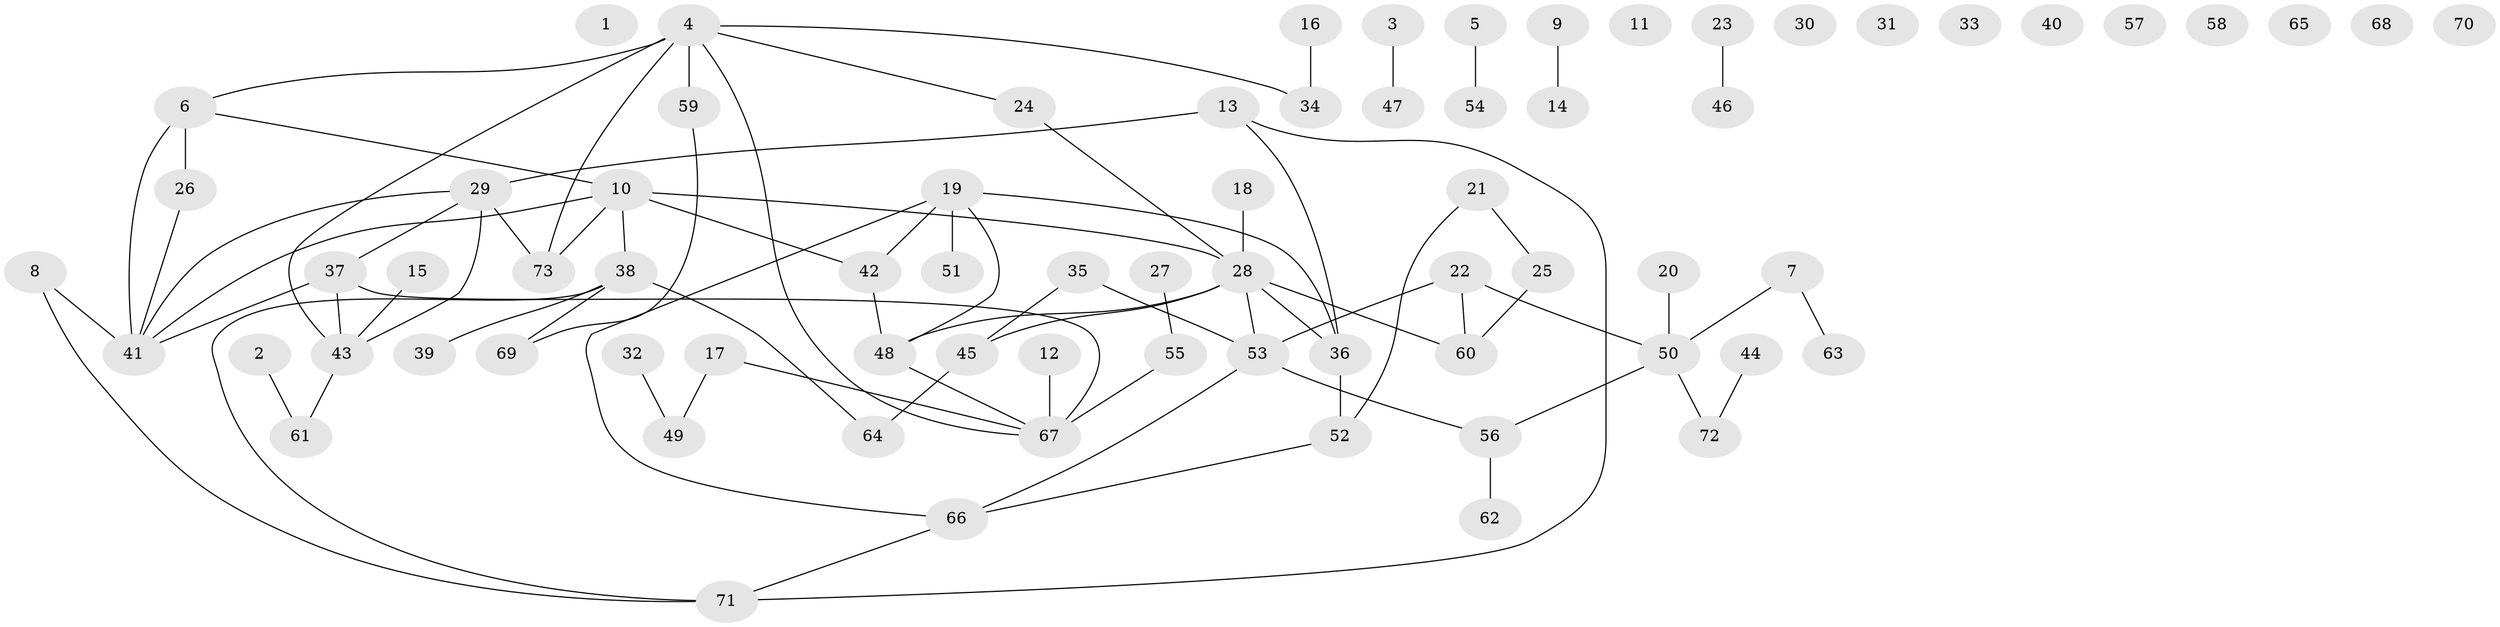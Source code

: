 // Generated by graph-tools (version 1.1) at 2025/33/03/09/25 02:33:40]
// undirected, 73 vertices, 82 edges
graph export_dot {
graph [start="1"]
  node [color=gray90,style=filled];
  1;
  2;
  3;
  4;
  5;
  6;
  7;
  8;
  9;
  10;
  11;
  12;
  13;
  14;
  15;
  16;
  17;
  18;
  19;
  20;
  21;
  22;
  23;
  24;
  25;
  26;
  27;
  28;
  29;
  30;
  31;
  32;
  33;
  34;
  35;
  36;
  37;
  38;
  39;
  40;
  41;
  42;
  43;
  44;
  45;
  46;
  47;
  48;
  49;
  50;
  51;
  52;
  53;
  54;
  55;
  56;
  57;
  58;
  59;
  60;
  61;
  62;
  63;
  64;
  65;
  66;
  67;
  68;
  69;
  70;
  71;
  72;
  73;
  2 -- 61;
  3 -- 47;
  4 -- 6;
  4 -- 24;
  4 -- 34;
  4 -- 43;
  4 -- 59;
  4 -- 67;
  4 -- 73;
  5 -- 54;
  6 -- 10;
  6 -- 26;
  6 -- 41;
  7 -- 50;
  7 -- 63;
  8 -- 41;
  8 -- 71;
  9 -- 14;
  10 -- 28;
  10 -- 38;
  10 -- 41;
  10 -- 42;
  10 -- 73;
  12 -- 67;
  13 -- 29;
  13 -- 36;
  13 -- 71;
  15 -- 43;
  16 -- 34;
  17 -- 49;
  17 -- 67;
  18 -- 28;
  19 -- 36;
  19 -- 42;
  19 -- 48;
  19 -- 51;
  19 -- 66;
  20 -- 50;
  21 -- 25;
  21 -- 52;
  22 -- 50;
  22 -- 53;
  22 -- 60;
  23 -- 46;
  24 -- 28;
  25 -- 60;
  26 -- 41;
  27 -- 55;
  28 -- 36;
  28 -- 45;
  28 -- 48;
  28 -- 53;
  28 -- 60;
  29 -- 37;
  29 -- 41;
  29 -- 43;
  29 -- 73;
  32 -- 49;
  35 -- 45;
  35 -- 53;
  36 -- 52;
  37 -- 41;
  37 -- 43;
  37 -- 67;
  38 -- 39;
  38 -- 64;
  38 -- 69;
  38 -- 71;
  42 -- 48;
  43 -- 61;
  44 -- 72;
  45 -- 64;
  48 -- 67;
  50 -- 56;
  50 -- 72;
  52 -- 66;
  53 -- 56;
  53 -- 66;
  55 -- 67;
  56 -- 62;
  59 -- 69;
  66 -- 71;
}
